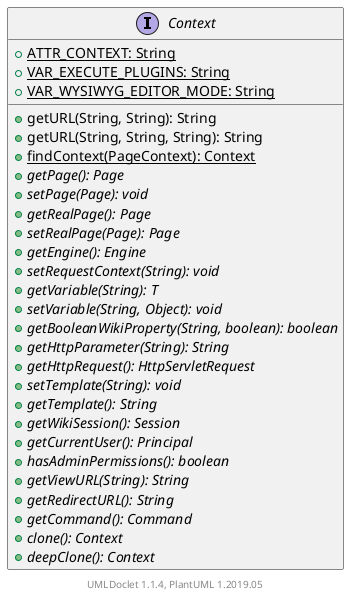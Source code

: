 @startuml

    interface Context [[Context.html]] {
        {static} +ATTR_CONTEXT: String
        {static} +VAR_EXECUTE_PLUGINS: String
        {static} +VAR_WYSIWYG_EDITOR_MODE: String
        +getURL(String, String): String
        +getURL(String, String, String): String
        {static} +findContext(PageContext): Context
        {abstract} +getPage(): Page
        {abstract} +setPage(Page): void
        {abstract} +getRealPage(): Page
        {abstract} +setRealPage(Page): Page
        {abstract} +getEngine(): Engine
        {abstract} +setRequestContext(String): void
        {abstract} +getVariable(String): T
        {abstract} +setVariable(String, Object): void
        {abstract} +getBooleanWikiProperty(String, boolean): boolean
        {abstract} +getHttpParameter(String): String
        {abstract} +getHttpRequest(): HttpServletRequest
        {abstract} +setTemplate(String): void
        {abstract} +getTemplate(): String
        {abstract} +getWikiSession(): Session
        {abstract} +getCurrentUser(): Principal
        {abstract} +hasAdminPermissions(): boolean
        {abstract} +getViewURL(String): String
        {abstract} +getRedirectURL(): String
        {abstract} +getCommand(): Command
        {abstract} +clone(): Context
        {abstract} +deepClone(): Context
    }


    center footer UMLDoclet 1.1.4, PlantUML 1.2019.05
@enduml
